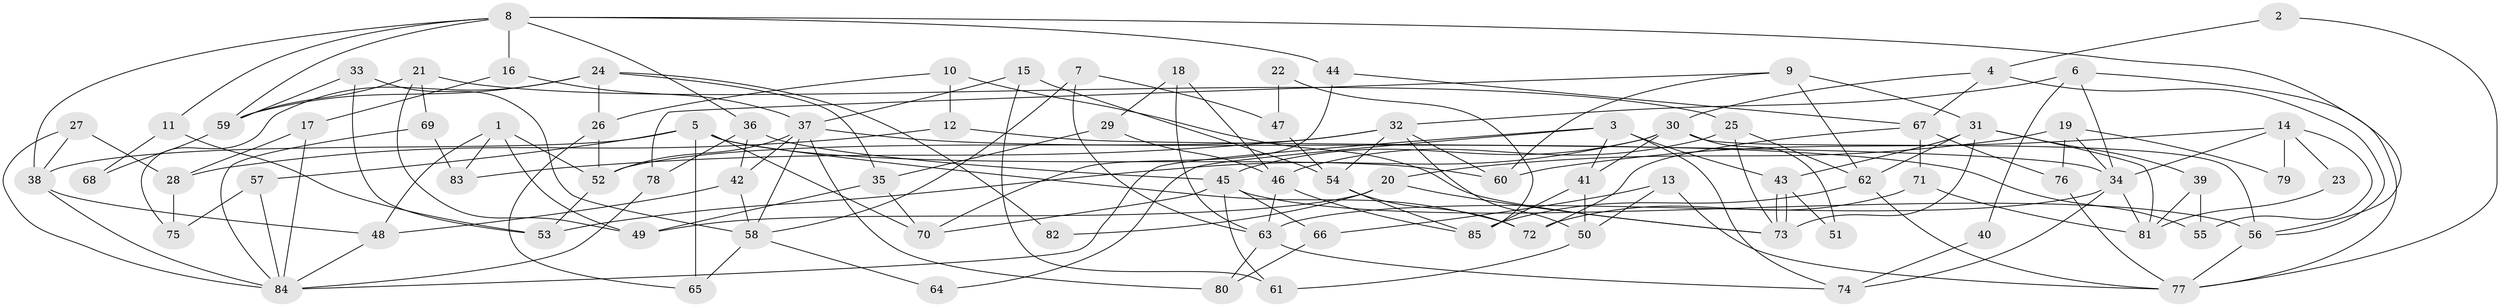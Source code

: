 // coarse degree distribution, {5: 0.10909090909090909, 2: 0.07272727272727272, 7: 0.10909090909090909, 4: 0.23636363636363636, 8: 0.10909090909090909, 6: 0.07272727272727272, 3: 0.2545454545454545, 9: 0.03636363636363636}
// Generated by graph-tools (version 1.1) at 2025/41/03/06/25 10:41:58]
// undirected, 85 vertices, 170 edges
graph export_dot {
graph [start="1"]
  node [color=gray90,style=filled];
  1;
  2;
  3;
  4;
  5;
  6;
  7;
  8;
  9;
  10;
  11;
  12;
  13;
  14;
  15;
  16;
  17;
  18;
  19;
  20;
  21;
  22;
  23;
  24;
  25;
  26;
  27;
  28;
  29;
  30;
  31;
  32;
  33;
  34;
  35;
  36;
  37;
  38;
  39;
  40;
  41;
  42;
  43;
  44;
  45;
  46;
  47;
  48;
  49;
  50;
  51;
  52;
  53;
  54;
  55;
  56;
  57;
  58;
  59;
  60;
  61;
  62;
  63;
  64;
  65;
  66;
  67;
  68;
  69;
  70;
  71;
  72;
  73;
  74;
  75;
  76;
  77;
  78;
  79;
  80;
  81;
  82;
  83;
  84;
  85;
  1 -- 48;
  1 -- 49;
  1 -- 52;
  1 -- 83;
  2 -- 77;
  2 -- 4;
  3 -- 41;
  3 -- 84;
  3 -- 43;
  3 -- 64;
  3 -- 74;
  4 -- 56;
  4 -- 30;
  4 -- 67;
  5 -- 70;
  5 -- 72;
  5 -- 38;
  5 -- 57;
  5 -- 60;
  5 -- 65;
  6 -- 32;
  6 -- 34;
  6 -- 40;
  6 -- 77;
  7 -- 58;
  7 -- 63;
  7 -- 47;
  8 -- 36;
  8 -- 56;
  8 -- 11;
  8 -- 16;
  8 -- 38;
  8 -- 44;
  8 -- 59;
  9 -- 62;
  9 -- 31;
  9 -- 60;
  9 -- 78;
  10 -- 73;
  10 -- 26;
  10 -- 12;
  11 -- 53;
  11 -- 68;
  12 -- 34;
  12 -- 28;
  13 -- 77;
  13 -- 66;
  13 -- 50;
  14 -- 60;
  14 -- 55;
  14 -- 23;
  14 -- 34;
  14 -- 79;
  15 -- 54;
  15 -- 37;
  15 -- 61;
  16 -- 17;
  16 -- 37;
  17 -- 28;
  17 -- 84;
  18 -- 46;
  18 -- 63;
  18 -- 29;
  19 -- 34;
  19 -- 20;
  19 -- 76;
  19 -- 79;
  20 -- 49;
  20 -- 73;
  20 -- 82;
  21 -- 59;
  21 -- 69;
  21 -- 25;
  21 -- 49;
  22 -- 85;
  22 -- 47;
  23 -- 81;
  24 -- 26;
  24 -- 59;
  24 -- 35;
  24 -- 75;
  24 -- 82;
  25 -- 73;
  25 -- 46;
  25 -- 62;
  26 -- 65;
  26 -- 52;
  27 -- 38;
  27 -- 84;
  27 -- 28;
  28 -- 75;
  29 -- 46;
  29 -- 35;
  30 -- 56;
  30 -- 45;
  30 -- 41;
  30 -- 51;
  30 -- 53;
  31 -- 43;
  31 -- 62;
  31 -- 39;
  31 -- 73;
  31 -- 81;
  32 -- 60;
  32 -- 50;
  32 -- 52;
  32 -- 54;
  32 -- 83;
  33 -- 58;
  33 -- 53;
  33 -- 59;
  34 -- 81;
  34 -- 63;
  34 -- 74;
  35 -- 49;
  35 -- 70;
  36 -- 78;
  36 -- 42;
  36 -- 45;
  37 -- 52;
  37 -- 42;
  37 -- 55;
  37 -- 58;
  37 -- 80;
  38 -- 48;
  38 -- 84;
  39 -- 81;
  39 -- 55;
  40 -- 74;
  41 -- 50;
  41 -- 85;
  42 -- 48;
  42 -- 58;
  43 -- 73;
  43 -- 73;
  43 -- 51;
  44 -- 67;
  44 -- 70;
  45 -- 70;
  45 -- 56;
  45 -- 61;
  45 -- 66;
  46 -- 63;
  46 -- 85;
  47 -- 54;
  48 -- 84;
  50 -- 61;
  52 -- 53;
  54 -- 85;
  54 -- 72;
  56 -- 77;
  57 -- 75;
  57 -- 84;
  58 -- 64;
  58 -- 65;
  59 -- 68;
  62 -- 85;
  62 -- 77;
  63 -- 74;
  63 -- 80;
  66 -- 80;
  67 -- 76;
  67 -- 71;
  67 -- 72;
  69 -- 84;
  69 -- 83;
  71 -- 72;
  71 -- 81;
  76 -- 77;
  78 -- 84;
}
